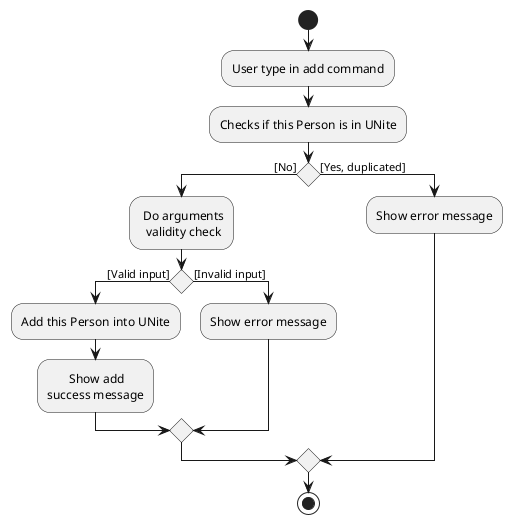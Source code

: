 @startuml

start
:User type in add command;
:Checks if this Person is in UNite;
if () then ([No])
    : Do arguments
      validity check;
    if() then ([Valid input])
        :Add this Person into UNite;
        :       Show add
        success message;
    else([Invalid input])
        :Show error message;
    endif
else ([Yes, duplicated])
  :Show error message;
endif

stop

@enduml
